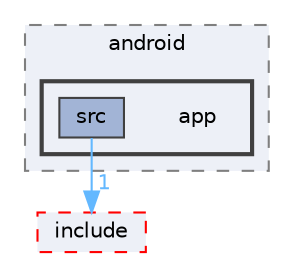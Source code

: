 digraph "flatbuffers/android/app"
{
 // LATEX_PDF_SIZE
  bgcolor="transparent";
  edge [fontname=Helvetica,fontsize=10,labelfontname=Helvetica,labelfontsize=10];
  node [fontname=Helvetica,fontsize=10,shape=box,height=0.2,width=0.4];
  compound=true
  subgraph clusterdir_16ba42d2a14b0157b6e8a2d56eb28f3a {
    graph [ bgcolor="#edf0f7", pencolor="grey50", label="android", fontname=Helvetica,fontsize=10 style="filled,dashed", URL="dir_16ba42d2a14b0157b6e8a2d56eb28f3a.html",tooltip=""]
  subgraph clusterdir_3daf9737a273b8dc4524548d4f1902eb {
    graph [ bgcolor="#edf0f7", pencolor="grey25", label="", fontname=Helvetica,fontsize=10 style="filled,bold", URL="dir_3daf9737a273b8dc4524548d4f1902eb.html",tooltip=""]
    dir_3daf9737a273b8dc4524548d4f1902eb [shape=plaintext, label="app"];
  dir_d94d6f11acd96f5b44c7401f16f68c5e [label="src", fillcolor="#a2b4d6", color="grey25", style="filled", URL="dir_d94d6f11acd96f5b44c7401f16f68c5e.html",tooltip=""];
  }
  }
  dir_1070400e4fc31576c7133789377210a4 [label="include", fillcolor="#edf0f7", color="red", style="filled,dashed", URL="dir_1070400e4fc31576c7133789377210a4.html",tooltip=""];
  dir_d94d6f11acd96f5b44c7401f16f68c5e->dir_1070400e4fc31576c7133789377210a4 [headlabel="1", labeldistance=1.5 headhref="dir_000181_000117.html" href="dir_000181_000117.html" color="steelblue1" fontcolor="steelblue1"];
}

